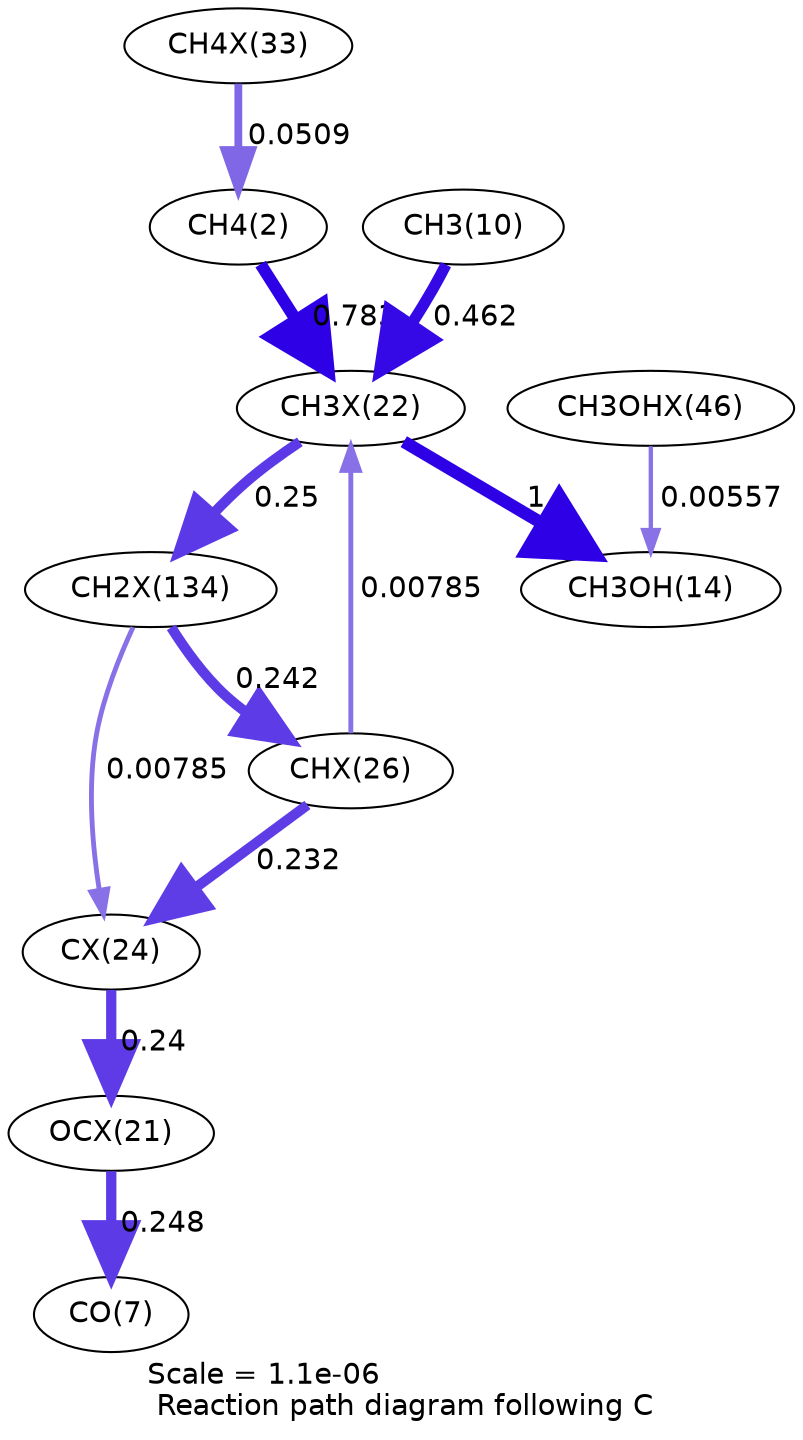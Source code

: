 digraph reaction_paths {
center=1;
s53 -> s4[fontname="Helvetica", penwidth=3.75, arrowsize=1.88, color="0.7, 0.551, 0.9"
, label=" 0.0509"];
s4 -> s47[fontname="Helvetica", penwidth=5.81, arrowsize=2.91, color="0.7, 1.28, 0.9"
, label=" 0.783"];
s12 -> s47[fontname="Helvetica", penwidth=5.42, arrowsize=2.71, color="0.7, 0.962, 0.9"
, label=" 0.462"];
s47 -> s16[fontname="Helvetica", penwidth=6, arrowsize=3, color="0.7, 1.5, 0.9"
, label=" 1"];
s47 -> s68[fontname="Helvetica", penwidth=4.95, arrowsize=2.48, color="0.7, 0.75, 0.9"
, label=" 0.25"];
s51 -> s47[fontname="Helvetica", penwidth=2.34, arrowsize=1.17, color="0.7, 0.508, 0.9"
, label=" 0.00785"];
s64 -> s16[fontname="Helvetica", penwidth=2.08, arrowsize=1.04, color="0.7, 0.506, 0.9"
, label=" 0.00557"];
s68 -> s51[fontname="Helvetica", penwidth=4.93, arrowsize=2.46, color="0.7, 0.742, 0.9"
, label=" 0.242"];
s68 -> s49[fontname="Helvetica", penwidth=2.34, arrowsize=1.17, color="0.7, 0.508, 0.9"
, label=" 0.00785"];
s51 -> s49[fontname="Helvetica", penwidth=4.9, arrowsize=2.45, color="0.7, 0.732, 0.9"
, label=" 0.232"];
s46 -> s9[fontname="Helvetica", penwidth=4.95, arrowsize=2.47, color="0.7, 0.748, 0.9"
, label=" 0.248"];
s49 -> s46[fontname="Helvetica", penwidth=4.92, arrowsize=2.46, color="0.7, 0.74, 0.9"
, label=" 0.24"];
s4 [ fontname="Helvetica", label="CH4(2)"];
s9 [ fontname="Helvetica", label="CO(7)"];
s12 [ fontname="Helvetica", label="CH3(10)"];
s16 [ fontname="Helvetica", label="CH3OH(14)"];
s46 [ fontname="Helvetica", label="OCX(21)"];
s47 [ fontname="Helvetica", label="CH3X(22)"];
s49 [ fontname="Helvetica", label="CX(24)"];
s51 [ fontname="Helvetica", label="CHX(26)"];
s53 [ fontname="Helvetica", label="CH4X(33)"];
s64 [ fontname="Helvetica", label="CH3OHX(46)"];
s68 [ fontname="Helvetica", label="CH2X(134)"];
 label = "Scale = 1.1e-06\l Reaction path diagram following C";
 fontname = "Helvetica";
}
